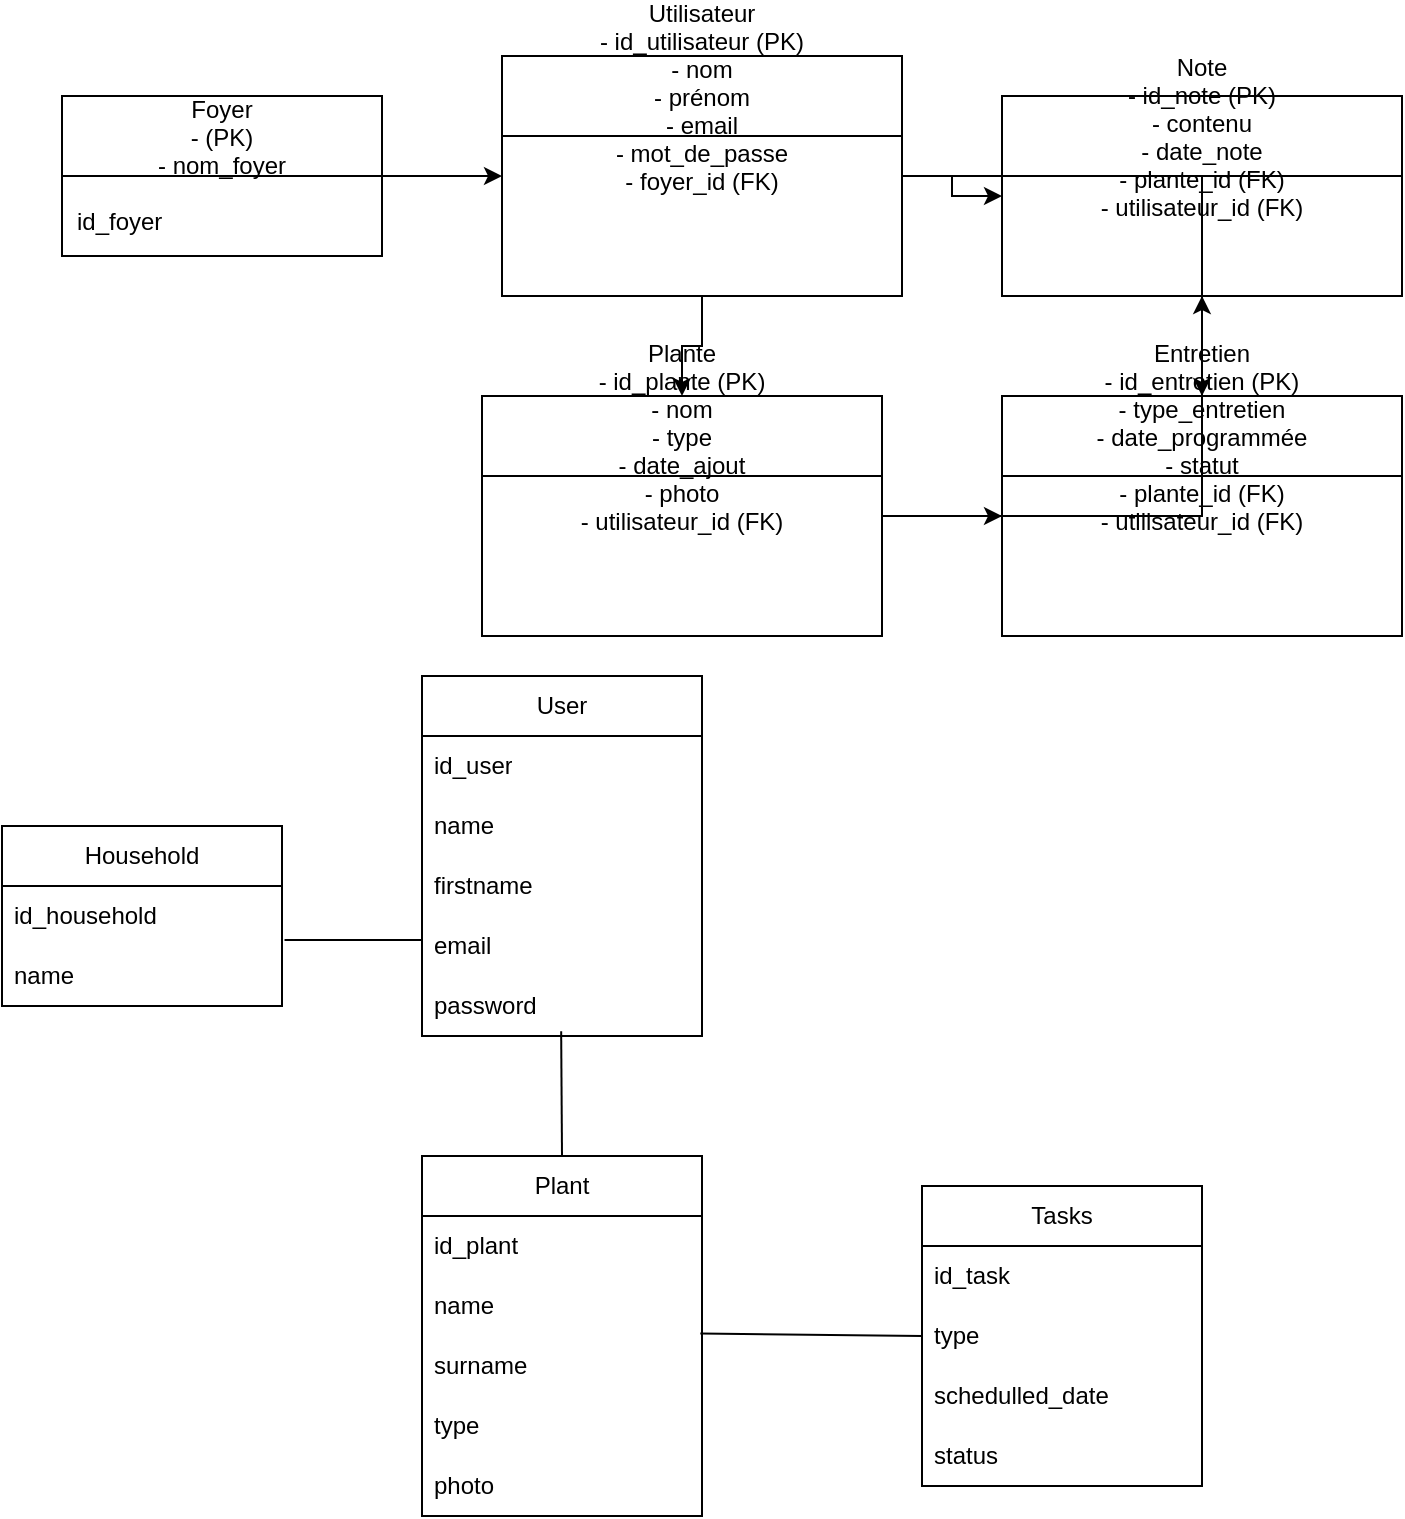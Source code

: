 <mxfile version="24.8.6">
  <diagram name="MCD - Application Plantes" id="0e63cba5-6514-11ee-bd75-c5b6a8c5d1cb">
    <mxGraphModel dx="1290" dy="522" grid="1" gridSize="10" guides="1" tooltips="1" connect="1" arrows="1" fold="1" page="1" pageScale="1" pageWidth="827" pageHeight="1169" math="0" shadow="0">
      <root>
        <mxCell id="0" />
        <mxCell id="1" parent="0" />
        <mxCell id="foyer" value="Foyer&#xa;- (PK)&#xa;- nom_foyer" style="shape=swimlane" parent="1" vertex="1">
          <mxGeometry x="110" y="100" width="160" height="80" as="geometry" />
        </mxCell>
        <mxCell id="utilisateur" value="Utilisateur&#xa;- id_utilisateur (PK)&#xa;- nom&#xa;- prénom&#xa;- email&#xa;- mot_de_passe&#xa;- foyer_id (FK)" style="shape=swimlane" parent="1" vertex="1">
          <mxGeometry x="330" y="80" width="200" height="120" as="geometry" />
        </mxCell>
        <mxCell id="plante" value="Plante&#xa;- id_plante (PK)&#xa;- nom&#xa;- type&#xa;- date_ajout&#xa;- photo&#xa;- utilisateur_id (FK)" style="shape=swimlane" parent="1" vertex="1">
          <mxGeometry x="320" y="250" width="200" height="120" as="geometry" />
        </mxCell>
        <mxCell id="entretien" value="Entretien&#xa;- id_entretien (PK)&#xa;- type_entretien&#xa;- date_programmée&#xa;- statut&#xa;- plante_id (FK)&#xa;- utilisateur_id (FK)" style="shape=swimlane" parent="1" vertex="1">
          <mxGeometry x="580" y="250" width="200" height="120" as="geometry" />
        </mxCell>
        <mxCell id="note" value="Note&#xa;- id_note (PK)&#xa;- contenu&#xa;- date_note&#xa;- plante_id (FK)&#xa;- utilisateur_id (FK)" style="shape=swimlane" parent="1" vertex="1">
          <mxGeometry x="580" y="100" width="200" height="100" as="geometry" />
        </mxCell>
        <mxCell id="foyer-utilisateur" style="edgeStyle=orthogonalEdgeStyle;rounded=0;" parent="1" source="foyer" target="utilisateur" edge="1">
          <mxGeometry relative="1" as="geometry" />
        </mxCell>
        <mxCell id="utilisateur-plante" style="edgeStyle=orthogonalEdgeStyle;rounded=0;" parent="1" source="utilisateur" target="plante" edge="1">
          <mxGeometry relative="1" as="geometry" />
        </mxCell>
        <mxCell id="plante-entretien" style="edgeStyle=orthogonalEdgeStyle;rounded=0;" parent="1" source="plante" target="entretien" edge="1">
          <mxGeometry relative="1" as="geometry" />
        </mxCell>
        <mxCell id="plante-note" style="edgeStyle=orthogonalEdgeStyle;rounded=0;" parent="1" source="plante" target="note" edge="1">
          <mxGeometry relative="1" as="geometry" />
        </mxCell>
        <mxCell id="utilisateur-entretien" style="edgeStyle=orthogonalEdgeStyle;rounded=0;" parent="1" source="utilisateur" target="entretien" edge="1">
          <mxGeometry relative="1" as="geometry" />
        </mxCell>
        <mxCell id="utilisateur-note" style="edgeStyle=orthogonalEdgeStyle;rounded=0;" parent="1" source="utilisateur" target="note" edge="1">
          <mxGeometry relative="1" as="geometry" />
        </mxCell>
        <mxCell id="P2E0-TPXWeukpb1Bq9LF-1" value="id_foyer&amp;nbsp;" style="text;html=1;align=center;verticalAlign=middle;resizable=0;points=[];autosize=1;strokeColor=none;fillColor=none;" vertex="1" parent="1">
          <mxGeometry x="105" y="148" width="70" height="30" as="geometry" />
        </mxCell>
        <mxCell id="P2E0-TPXWeukpb1Bq9LF-16" value="User" style="swimlane;fontStyle=0;childLayout=stackLayout;horizontal=1;startSize=30;horizontalStack=0;resizeParent=1;resizeParentMax=0;resizeLast=0;collapsible=1;marginBottom=0;whiteSpace=wrap;html=1;" vertex="1" parent="1">
          <mxGeometry x="290" y="390" width="140" height="180" as="geometry" />
        </mxCell>
        <mxCell id="P2E0-TPXWeukpb1Bq9LF-17" value="id_user" style="text;strokeColor=none;fillColor=none;align=left;verticalAlign=middle;spacingLeft=4;spacingRight=4;overflow=hidden;points=[[0,0.5],[1,0.5]];portConstraint=eastwest;rotatable=0;whiteSpace=wrap;html=1;" vertex="1" parent="P2E0-TPXWeukpb1Bq9LF-16">
          <mxGeometry y="30" width="140" height="30" as="geometry" />
        </mxCell>
        <mxCell id="P2E0-TPXWeukpb1Bq9LF-18" value="name" style="text;strokeColor=none;fillColor=none;align=left;verticalAlign=middle;spacingLeft=4;spacingRight=4;overflow=hidden;points=[[0,0.5],[1,0.5]];portConstraint=eastwest;rotatable=0;whiteSpace=wrap;html=1;" vertex="1" parent="P2E0-TPXWeukpb1Bq9LF-16">
          <mxGeometry y="60" width="140" height="30" as="geometry" />
        </mxCell>
        <mxCell id="P2E0-TPXWeukpb1Bq9LF-20" value="firstname" style="text;strokeColor=none;fillColor=none;align=left;verticalAlign=middle;spacingLeft=4;spacingRight=4;overflow=hidden;points=[[0,0.5],[1,0.5]];portConstraint=eastwest;rotatable=0;whiteSpace=wrap;html=1;" vertex="1" parent="P2E0-TPXWeukpb1Bq9LF-16">
          <mxGeometry y="90" width="140" height="30" as="geometry" />
        </mxCell>
        <mxCell id="P2E0-TPXWeukpb1Bq9LF-21" value="email" style="text;strokeColor=none;fillColor=none;align=left;verticalAlign=middle;spacingLeft=4;spacingRight=4;overflow=hidden;points=[[0,0.5],[1,0.5]];portConstraint=eastwest;rotatable=0;whiteSpace=wrap;html=1;" vertex="1" parent="P2E0-TPXWeukpb1Bq9LF-16">
          <mxGeometry y="120" width="140" height="30" as="geometry" />
        </mxCell>
        <mxCell id="P2E0-TPXWeukpb1Bq9LF-23" value="password" style="text;strokeColor=none;fillColor=none;align=left;verticalAlign=middle;spacingLeft=4;spacingRight=4;overflow=hidden;points=[[0,0.5],[1,0.5]];portConstraint=eastwest;rotatable=0;whiteSpace=wrap;html=1;" vertex="1" parent="P2E0-TPXWeukpb1Bq9LF-16">
          <mxGeometry y="150" width="140" height="30" as="geometry" />
        </mxCell>
        <mxCell id="P2E0-TPXWeukpb1Bq9LF-24" value="Plant" style="swimlane;fontStyle=0;childLayout=stackLayout;horizontal=1;startSize=30;horizontalStack=0;resizeParent=1;resizeParentMax=0;resizeLast=0;collapsible=1;marginBottom=0;whiteSpace=wrap;html=1;" vertex="1" parent="1">
          <mxGeometry x="290" y="630" width="140" height="180" as="geometry" />
        </mxCell>
        <mxCell id="P2E0-TPXWeukpb1Bq9LF-25" value="id_plant" style="text;strokeColor=none;fillColor=none;align=left;verticalAlign=middle;spacingLeft=4;spacingRight=4;overflow=hidden;points=[[0,0.5],[1,0.5]];portConstraint=eastwest;rotatable=0;whiteSpace=wrap;html=1;" vertex="1" parent="P2E0-TPXWeukpb1Bq9LF-24">
          <mxGeometry y="30" width="140" height="30" as="geometry" />
        </mxCell>
        <mxCell id="P2E0-TPXWeukpb1Bq9LF-26" value="name" style="text;strokeColor=none;fillColor=none;align=left;verticalAlign=middle;spacingLeft=4;spacingRight=4;overflow=hidden;points=[[0,0.5],[1,0.5]];portConstraint=eastwest;rotatable=0;whiteSpace=wrap;html=1;" vertex="1" parent="P2E0-TPXWeukpb1Bq9LF-24">
          <mxGeometry y="60" width="140" height="30" as="geometry" />
        </mxCell>
        <mxCell id="P2E0-TPXWeukpb1Bq9LF-27" value="surname" style="text;strokeColor=none;fillColor=none;align=left;verticalAlign=middle;spacingLeft=4;spacingRight=4;overflow=hidden;points=[[0,0.5],[1,0.5]];portConstraint=eastwest;rotatable=0;whiteSpace=wrap;html=1;" vertex="1" parent="P2E0-TPXWeukpb1Bq9LF-24">
          <mxGeometry y="90" width="140" height="30" as="geometry" />
        </mxCell>
        <mxCell id="P2E0-TPXWeukpb1Bq9LF-28" value="type" style="text;strokeColor=none;fillColor=none;align=left;verticalAlign=middle;spacingLeft=4;spacingRight=4;overflow=hidden;points=[[0,0.5],[1,0.5]];portConstraint=eastwest;rotatable=0;whiteSpace=wrap;html=1;" vertex="1" parent="P2E0-TPXWeukpb1Bq9LF-24">
          <mxGeometry y="120" width="140" height="30" as="geometry" />
        </mxCell>
        <mxCell id="P2E0-TPXWeukpb1Bq9LF-29" value="photo" style="text;strokeColor=none;fillColor=none;align=left;verticalAlign=middle;spacingLeft=4;spacingRight=4;overflow=hidden;points=[[0,0.5],[1,0.5]];portConstraint=eastwest;rotatable=0;whiteSpace=wrap;html=1;" vertex="1" parent="P2E0-TPXWeukpb1Bq9LF-24">
          <mxGeometry y="150" width="140" height="30" as="geometry" />
        </mxCell>
        <mxCell id="P2E0-TPXWeukpb1Bq9LF-30" value="Tasks" style="swimlane;fontStyle=0;childLayout=stackLayout;horizontal=1;startSize=30;horizontalStack=0;resizeParent=1;resizeParentMax=0;resizeLast=0;collapsible=1;marginBottom=0;whiteSpace=wrap;html=1;" vertex="1" parent="1">
          <mxGeometry x="540" y="645" width="140" height="150" as="geometry" />
        </mxCell>
        <mxCell id="P2E0-TPXWeukpb1Bq9LF-31" value="id_task" style="text;strokeColor=none;fillColor=none;align=left;verticalAlign=middle;spacingLeft=4;spacingRight=4;overflow=hidden;points=[[0,0.5],[1,0.5]];portConstraint=eastwest;rotatable=0;whiteSpace=wrap;html=1;" vertex="1" parent="P2E0-TPXWeukpb1Bq9LF-30">
          <mxGeometry y="30" width="140" height="30" as="geometry" />
        </mxCell>
        <mxCell id="P2E0-TPXWeukpb1Bq9LF-32" value="type&amp;nbsp;" style="text;strokeColor=none;fillColor=none;align=left;verticalAlign=middle;spacingLeft=4;spacingRight=4;overflow=hidden;points=[[0,0.5],[1,0.5]];portConstraint=eastwest;rotatable=0;whiteSpace=wrap;html=1;" vertex="1" parent="P2E0-TPXWeukpb1Bq9LF-30">
          <mxGeometry y="60" width="140" height="30" as="geometry" />
        </mxCell>
        <mxCell id="P2E0-TPXWeukpb1Bq9LF-33" value="schedulled_date" style="text;strokeColor=none;fillColor=none;align=left;verticalAlign=middle;spacingLeft=4;spacingRight=4;overflow=hidden;points=[[0,0.5],[1,0.5]];portConstraint=eastwest;rotatable=0;whiteSpace=wrap;html=1;" vertex="1" parent="P2E0-TPXWeukpb1Bq9LF-30">
          <mxGeometry y="90" width="140" height="30" as="geometry" />
        </mxCell>
        <mxCell id="P2E0-TPXWeukpb1Bq9LF-34" value="status" style="text;strokeColor=none;fillColor=none;align=left;verticalAlign=middle;spacingLeft=4;spacingRight=4;overflow=hidden;points=[[0,0.5],[1,0.5]];portConstraint=eastwest;rotatable=0;whiteSpace=wrap;html=1;" vertex="1" parent="P2E0-TPXWeukpb1Bq9LF-30">
          <mxGeometry y="120" width="140" height="30" as="geometry" />
        </mxCell>
        <mxCell id="P2E0-TPXWeukpb1Bq9LF-37" value="Household" style="swimlane;fontStyle=0;childLayout=stackLayout;horizontal=1;startSize=30;horizontalStack=0;resizeParent=1;resizeParentMax=0;resizeLast=0;collapsible=1;marginBottom=0;whiteSpace=wrap;html=1;" vertex="1" parent="1">
          <mxGeometry x="80" y="465" width="140" height="90" as="geometry" />
        </mxCell>
        <mxCell id="P2E0-TPXWeukpb1Bq9LF-38" value="id_household" style="text;strokeColor=none;fillColor=none;align=left;verticalAlign=middle;spacingLeft=4;spacingRight=4;overflow=hidden;points=[[0,0.5],[1,0.5]];portConstraint=eastwest;rotatable=0;whiteSpace=wrap;html=1;" vertex="1" parent="P2E0-TPXWeukpb1Bq9LF-37">
          <mxGeometry y="30" width="140" height="30" as="geometry" />
        </mxCell>
        <mxCell id="P2E0-TPXWeukpb1Bq9LF-39" value="name" style="text;strokeColor=none;fillColor=none;align=left;verticalAlign=middle;spacingLeft=4;spacingRight=4;overflow=hidden;points=[[0,0.5],[1,0.5]];portConstraint=eastwest;rotatable=0;whiteSpace=wrap;html=1;" vertex="1" parent="P2E0-TPXWeukpb1Bq9LF-37">
          <mxGeometry y="60" width="140" height="30" as="geometry" />
        </mxCell>
        <mxCell id="P2E0-TPXWeukpb1Bq9LF-42" value="" style="endArrow=none;html=1;rounded=0;exitX=0.5;exitY=0;exitDx=0;exitDy=0;entryX=0.497;entryY=0.92;entryDx=0;entryDy=0;entryPerimeter=0;" edge="1" parent="1" source="P2E0-TPXWeukpb1Bq9LF-24" target="P2E0-TPXWeukpb1Bq9LF-23">
          <mxGeometry width="50" height="50" relative="1" as="geometry">
            <mxPoint x="390" y="620" as="sourcePoint" />
            <mxPoint x="440" y="570" as="targetPoint" />
          </mxGeometry>
        </mxCell>
        <mxCell id="P2E0-TPXWeukpb1Bq9LF-43" value="" style="endArrow=none;html=1;rounded=0;exitX=1.009;exitY=0.9;exitDx=0;exitDy=0;exitPerimeter=0;" edge="1" parent="1" source="P2E0-TPXWeukpb1Bq9LF-38">
          <mxGeometry width="50" height="50" relative="1" as="geometry">
            <mxPoint x="240" y="512" as="sourcePoint" />
            <mxPoint x="290" y="522" as="targetPoint" />
          </mxGeometry>
        </mxCell>
        <mxCell id="P2E0-TPXWeukpb1Bq9LF-44" value="" style="endArrow=none;html=1;rounded=0;exitX=0.994;exitY=-0.04;exitDx=0;exitDy=0;exitPerimeter=0;entryX=0;entryY=0.5;entryDx=0;entryDy=0;" edge="1" parent="1" source="P2E0-TPXWeukpb1Bq9LF-27" target="P2E0-TPXWeukpb1Bq9LF-32">
          <mxGeometry width="50" height="50" relative="1" as="geometry">
            <mxPoint x="451" y="759.5" as="sourcePoint" />
            <mxPoint x="520" y="759.5" as="targetPoint" />
          </mxGeometry>
        </mxCell>
      </root>
    </mxGraphModel>
  </diagram>
</mxfile>
